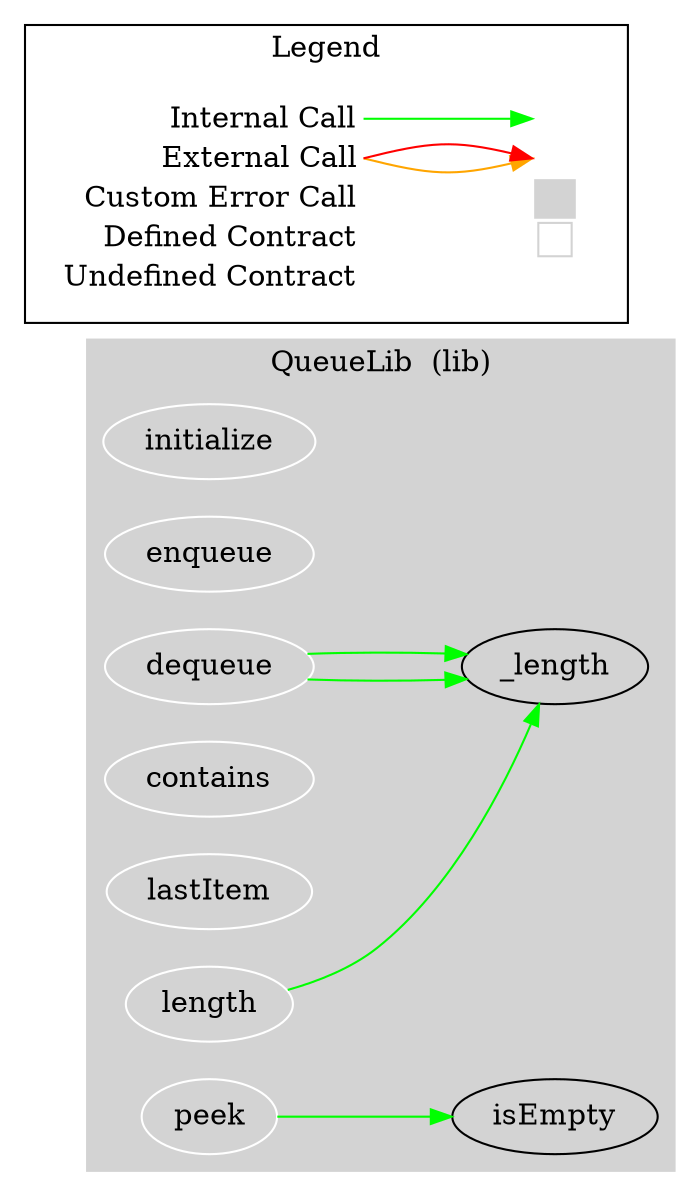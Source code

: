 digraph G {
  graph [ ratio = "auto", page = "100", compound =true ];
subgraph "clusterQueueLib" {
  graph [ label = "QueueLib  (lib)", color = "lightgray", style = "filled", bgcolor = "lightgray" ];
  "QueueLib.initialize" [ label = "initialize", color = "white" ];
  "QueueLib.enqueue" [ label = "enqueue", color = "white" ];
  "QueueLib.dequeue" [ label = "dequeue", color = "white" ];
  "QueueLib.contains" [ label = "contains", color = "white" ];
  "QueueLib.lastItem" [ label = "lastItem", color = "white" ];
  "QueueLib.peek" [ label = "peek", color = "white" ];
  "QueueLib.isEmpty" [ label = "isEmpty" ];
  "QueueLib.length" [ label = "length", color = "white" ];
  "QueueLib._length" [ label = "_length" ];
}

  "QueueLib.dequeue";
  "QueueLib._length";
  "QueueLib.peek";
  "QueueLib.isEmpty";
  "QueueLib.length";
  "QueueLib.dequeue" -> "QueueLib._length" [ color = "green" ];
  "QueueLib.dequeue" -> "QueueLib._length" [ color = "green" ];
  "QueueLib.peek" -> "QueueLib.isEmpty" [ color = "green" ];
  "QueueLib.length" -> "QueueLib._length" [ color = "green" ];


rankdir=LR
node [shape=plaintext]
subgraph cluster_01 { 
label = "Legend";
key [label=<<table border="0" cellpadding="2" cellspacing="0" cellborder="0">
  <tr><td align="right" port="i1">Internal Call</td></tr>
  <tr><td align="right" port="i2">External Call</td></tr>
  <tr><td align="right" port="i2">Custom Error Call</td></tr>
  <tr><td align="right" port="i3">Defined Contract</td></tr>
  <tr><td align="right" port="i4">Undefined Contract</td></tr>
  </table>>]
key2 [label=<<table border="0" cellpadding="2" cellspacing="0" cellborder="0">
  <tr><td port="i1">&nbsp;&nbsp;&nbsp;</td></tr>
  <tr><td port="i2">&nbsp;&nbsp;&nbsp;</td></tr>
  <tr><td port="i3" bgcolor="lightgray">&nbsp;&nbsp;&nbsp;</td></tr>
  <tr><td port="i4">
    <table border="1" cellborder="0" cellspacing="0" cellpadding="7" color="lightgray">
      <tr>
       <td></td>
      </tr>
     </table>
  </td></tr>
  </table>>]
key:i1:e -> key2:i1:w [color="green"]
key:i2:e -> key2:i2:w [color="orange"]
key:i2:e -> key2:i2:w [color="red"]
}
}

